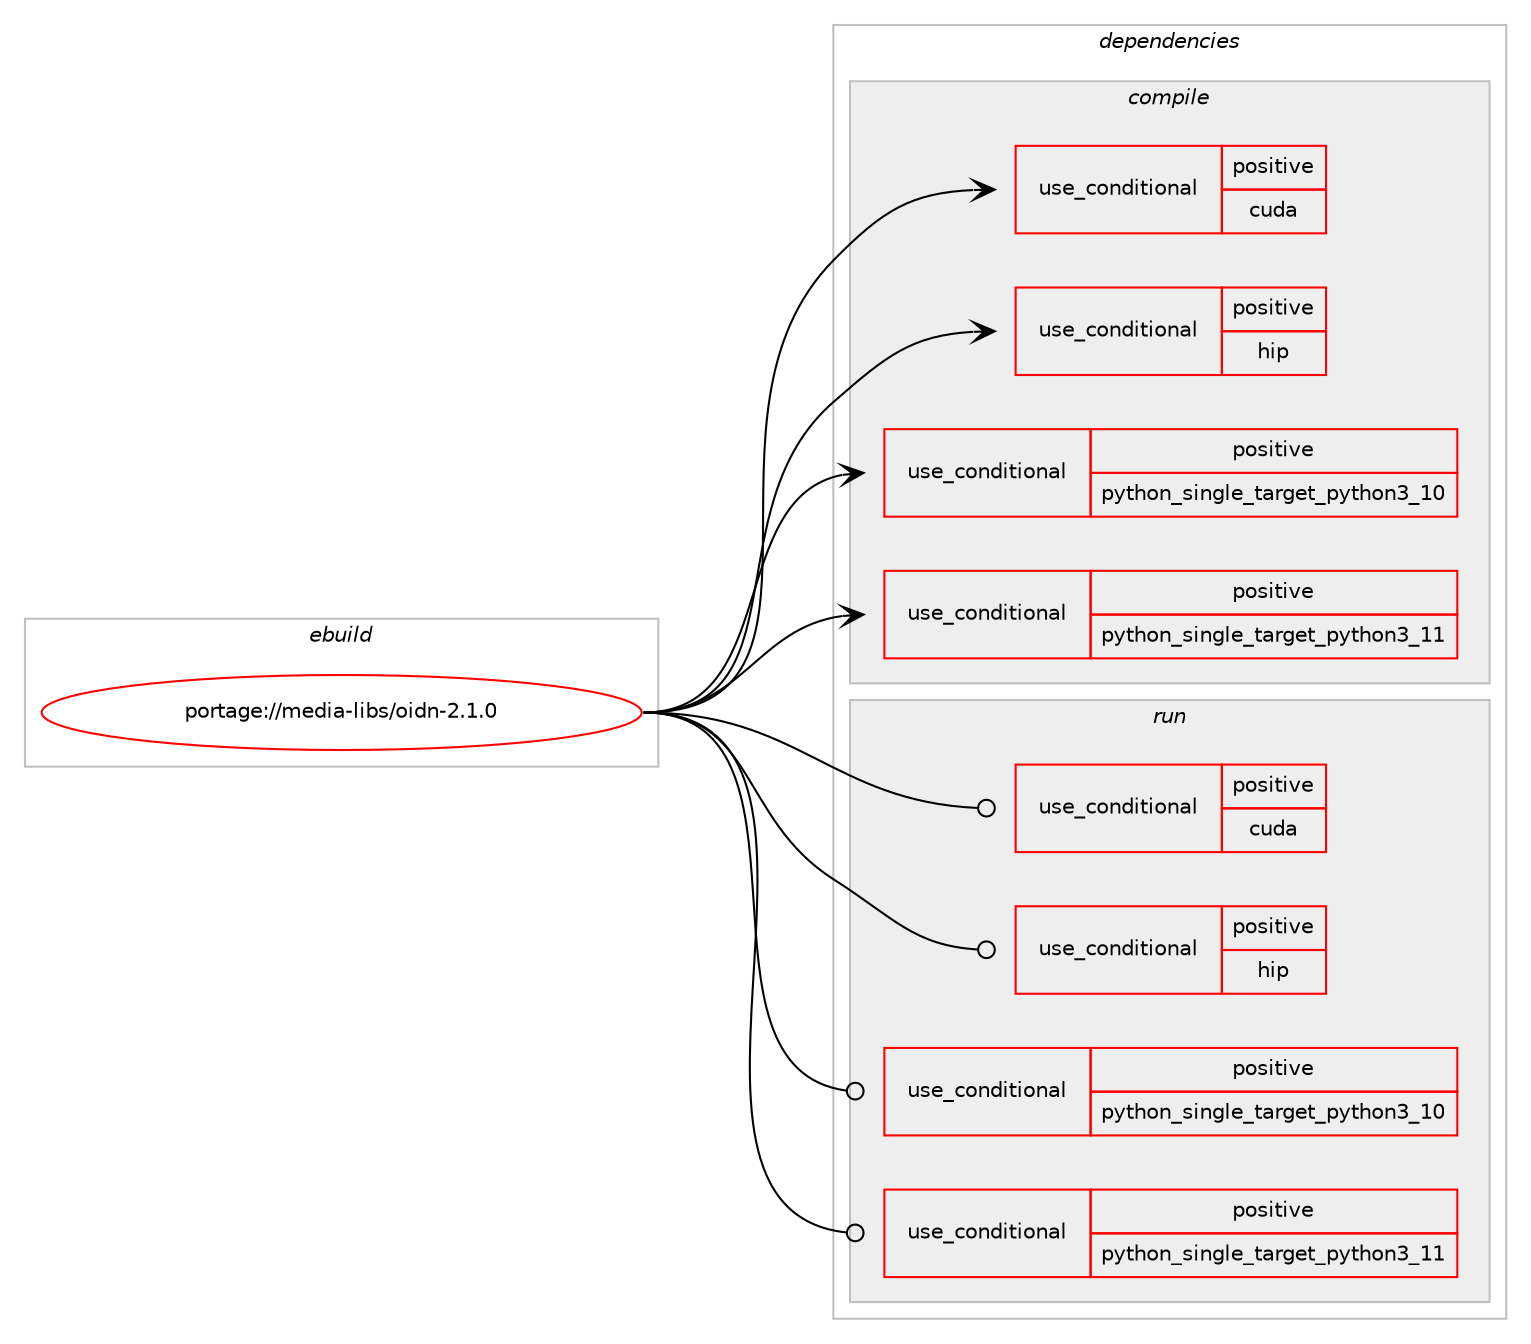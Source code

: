 digraph prolog {

# *************
# Graph options
# *************

newrank=true;
concentrate=true;
compound=true;
graph [rankdir=LR,fontname=Helvetica,fontsize=10,ranksep=1.5];#, ranksep=2.5, nodesep=0.2];
edge  [arrowhead=vee];
node  [fontname=Helvetica,fontsize=10];

# **********
# The ebuild
# **********

subgraph cluster_leftcol {
color=gray;
rank=same;
label=<<i>ebuild</i>>;
id [label="portage://media-libs/oidn-2.1.0", color=red, width=4, href="../media-libs/oidn-2.1.0.svg"];
}

# ****************
# The dependencies
# ****************

subgraph cluster_midcol {
color=gray;
label=<<i>dependencies</i>>;
subgraph cluster_compile {
fillcolor="#eeeeee";
style=filled;
label=<<i>compile</i>>;
subgraph cond75060 {
dependency157742 [label=<<TABLE BORDER="0" CELLBORDER="1" CELLSPACING="0" CELLPADDING="4"><TR><TD ROWSPAN="3" CELLPADDING="10">use_conditional</TD></TR><TR><TD>positive</TD></TR><TR><TD>cuda</TD></TR></TABLE>>, shape=none, color=red];
# *** BEGIN UNKNOWN DEPENDENCY TYPE (TODO) ***
# dependency157742 -> package_dependency(portage://media-libs/oidn-2.1.0,install,no,dev-util,nvidia-cuda-toolkit,none,[,,],[],[])
# *** END UNKNOWN DEPENDENCY TYPE (TODO) ***

}
id:e -> dependency157742:w [weight=20,style="solid",arrowhead="vee"];
subgraph cond75061 {
dependency157743 [label=<<TABLE BORDER="0" CELLBORDER="1" CELLSPACING="0" CELLPADDING="4"><TR><TD ROWSPAN="3" CELLPADDING="10">use_conditional</TD></TR><TR><TD>positive</TD></TR><TR><TD>hip</TD></TR></TABLE>>, shape=none, color=red];
# *** BEGIN UNKNOWN DEPENDENCY TYPE (TODO) ***
# dependency157743 -> package_dependency(portage://media-libs/oidn-2.1.0,install,no,dev-util,hip,none,[,,],[],[])
# *** END UNKNOWN DEPENDENCY TYPE (TODO) ***

}
id:e -> dependency157743:w [weight=20,style="solid",arrowhead="vee"];
subgraph cond75062 {
dependency157744 [label=<<TABLE BORDER="0" CELLBORDER="1" CELLSPACING="0" CELLPADDING="4"><TR><TD ROWSPAN="3" CELLPADDING="10">use_conditional</TD></TR><TR><TD>positive</TD></TR><TR><TD>python_single_target_python3_10</TD></TR></TABLE>>, shape=none, color=red];
# *** BEGIN UNKNOWN DEPENDENCY TYPE (TODO) ***
# dependency157744 -> package_dependency(portage://media-libs/oidn-2.1.0,install,no,dev-lang,python,none,[,,],[slot(3.10)],[])
# *** END UNKNOWN DEPENDENCY TYPE (TODO) ***

}
id:e -> dependency157744:w [weight=20,style="solid",arrowhead="vee"];
subgraph cond75063 {
dependency157745 [label=<<TABLE BORDER="0" CELLBORDER="1" CELLSPACING="0" CELLPADDING="4"><TR><TD ROWSPAN="3" CELLPADDING="10">use_conditional</TD></TR><TR><TD>positive</TD></TR><TR><TD>python_single_target_python3_11</TD></TR></TABLE>>, shape=none, color=red];
# *** BEGIN UNKNOWN DEPENDENCY TYPE (TODO) ***
# dependency157745 -> package_dependency(portage://media-libs/oidn-2.1.0,install,no,dev-lang,python,none,[,,],[slot(3.11)],[])
# *** END UNKNOWN DEPENDENCY TYPE (TODO) ***

}
id:e -> dependency157745:w [weight=20,style="solid",arrowhead="vee"];
# *** BEGIN UNKNOWN DEPENDENCY TYPE (TODO) ***
# id -> package_dependency(portage://media-libs/oidn-2.1.0,install,no,dev-cpp,tbb,none,[,,],any_same_slot,[])
# *** END UNKNOWN DEPENDENCY TYPE (TODO) ***

# *** BEGIN UNKNOWN DEPENDENCY TYPE (TODO) ***
# id -> package_dependency(portage://media-libs/oidn-2.1.0,install,no,dev-lang,ispc,none,[,,],[],[])
# *** END UNKNOWN DEPENDENCY TYPE (TODO) ***

# *** BEGIN UNKNOWN DEPENDENCY TYPE (TODO) ***
# id -> package_dependency(portage://media-libs/oidn-2.1.0,install,strong,sys-devel,llvm,none,[,,],[slot(0)],[])
# *** END UNKNOWN DEPENDENCY TYPE (TODO) ***

}
subgraph cluster_compileandrun {
fillcolor="#eeeeee";
style=filled;
label=<<i>compile and run</i>>;
}
subgraph cluster_run {
fillcolor="#eeeeee";
style=filled;
label=<<i>run</i>>;
subgraph cond75064 {
dependency157746 [label=<<TABLE BORDER="0" CELLBORDER="1" CELLSPACING="0" CELLPADDING="4"><TR><TD ROWSPAN="3" CELLPADDING="10">use_conditional</TD></TR><TR><TD>positive</TD></TR><TR><TD>cuda</TD></TR></TABLE>>, shape=none, color=red];
# *** BEGIN UNKNOWN DEPENDENCY TYPE (TODO) ***
# dependency157746 -> package_dependency(portage://media-libs/oidn-2.1.0,run,no,dev-util,nvidia-cuda-toolkit,none,[,,],[],[])
# *** END UNKNOWN DEPENDENCY TYPE (TODO) ***

}
id:e -> dependency157746:w [weight=20,style="solid",arrowhead="odot"];
subgraph cond75065 {
dependency157747 [label=<<TABLE BORDER="0" CELLBORDER="1" CELLSPACING="0" CELLPADDING="4"><TR><TD ROWSPAN="3" CELLPADDING="10">use_conditional</TD></TR><TR><TD>positive</TD></TR><TR><TD>hip</TD></TR></TABLE>>, shape=none, color=red];
# *** BEGIN UNKNOWN DEPENDENCY TYPE (TODO) ***
# dependency157747 -> package_dependency(portage://media-libs/oidn-2.1.0,run,no,dev-util,hip,none,[,,],[],[])
# *** END UNKNOWN DEPENDENCY TYPE (TODO) ***

}
id:e -> dependency157747:w [weight=20,style="solid",arrowhead="odot"];
subgraph cond75066 {
dependency157748 [label=<<TABLE BORDER="0" CELLBORDER="1" CELLSPACING="0" CELLPADDING="4"><TR><TD ROWSPAN="3" CELLPADDING="10">use_conditional</TD></TR><TR><TD>positive</TD></TR><TR><TD>python_single_target_python3_10</TD></TR></TABLE>>, shape=none, color=red];
# *** BEGIN UNKNOWN DEPENDENCY TYPE (TODO) ***
# dependency157748 -> package_dependency(portage://media-libs/oidn-2.1.0,run,no,dev-lang,python,none,[,,],[slot(3.10)],[])
# *** END UNKNOWN DEPENDENCY TYPE (TODO) ***

}
id:e -> dependency157748:w [weight=20,style="solid",arrowhead="odot"];
subgraph cond75067 {
dependency157749 [label=<<TABLE BORDER="0" CELLBORDER="1" CELLSPACING="0" CELLPADDING="4"><TR><TD ROWSPAN="3" CELLPADDING="10">use_conditional</TD></TR><TR><TD>positive</TD></TR><TR><TD>python_single_target_python3_11</TD></TR></TABLE>>, shape=none, color=red];
# *** BEGIN UNKNOWN DEPENDENCY TYPE (TODO) ***
# dependency157749 -> package_dependency(portage://media-libs/oidn-2.1.0,run,no,dev-lang,python,none,[,,],[slot(3.11)],[])
# *** END UNKNOWN DEPENDENCY TYPE (TODO) ***

}
id:e -> dependency157749:w [weight=20,style="solid",arrowhead="odot"];
# *** BEGIN UNKNOWN DEPENDENCY TYPE (TODO) ***
# id -> package_dependency(portage://media-libs/oidn-2.1.0,run,no,dev-cpp,tbb,none,[,,],any_same_slot,[])
# *** END UNKNOWN DEPENDENCY TYPE (TODO) ***

# *** BEGIN UNKNOWN DEPENDENCY TYPE (TODO) ***
# id -> package_dependency(portage://media-libs/oidn-2.1.0,run,no,dev-lang,ispc,none,[,,],[],[])
# *** END UNKNOWN DEPENDENCY TYPE (TODO) ***

}
}

# **************
# The candidates
# **************

subgraph cluster_choices {
rank=same;
color=gray;
label=<<i>candidates</i>>;

}

}

